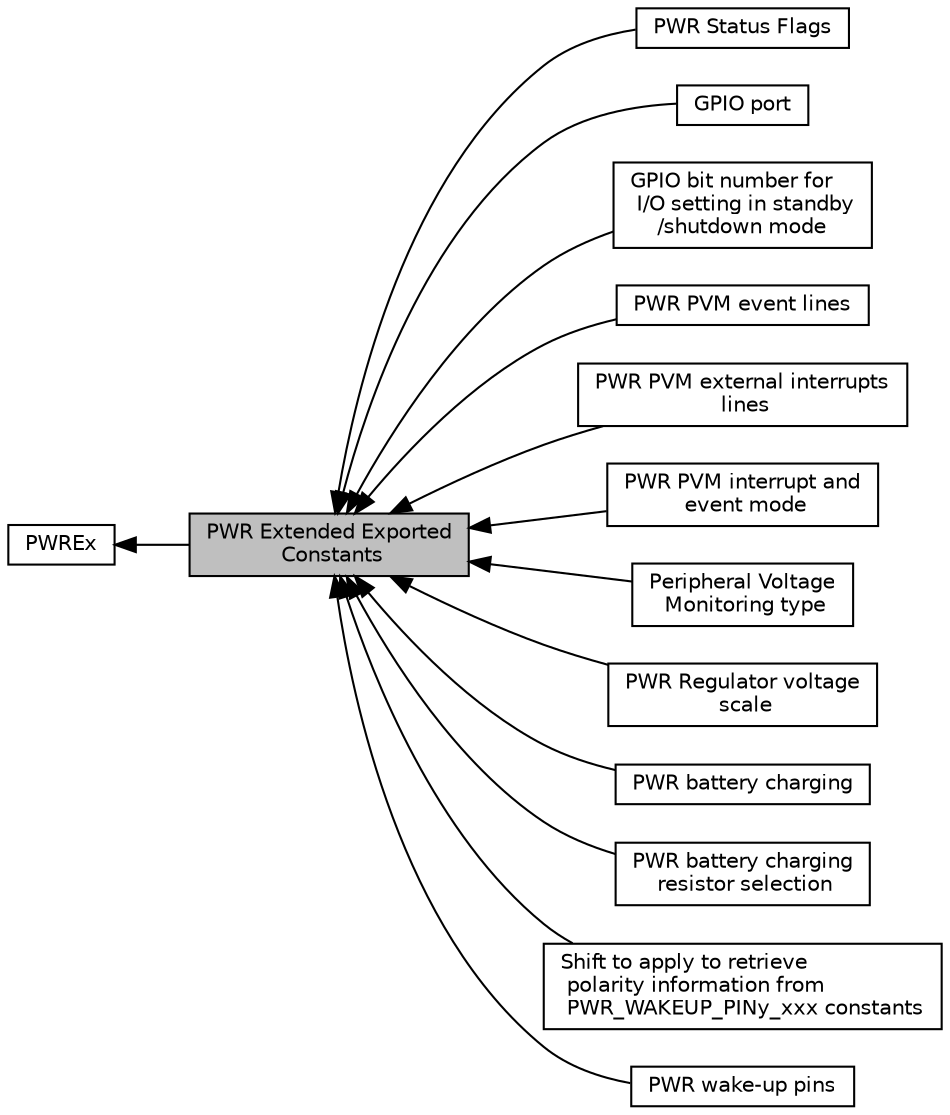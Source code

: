 digraph "PWR Extended Exported Constants"
{
  edge [fontname="Helvetica",fontsize="10",labelfontname="Helvetica",labelfontsize="10"];
  node [fontname="Helvetica",fontsize="10",shape=box];
  rankdir=LR;
  Node2 [label="PWREx",height=0.2,width=0.4,color="black", fillcolor="white", style="filled",URL="$group__PWREx.html",tooltip="PWR Extended HAL module driver."];
  Node1 [label="PWR Extended Exported\l Constants",height=0.2,width=0.4,color="black", fillcolor="grey75", style="filled", fontcolor="black",tooltip=" "];
  Node14 [label="PWR Status Flags",height=0.2,width=0.4,color="black", fillcolor="white", style="filled",URL="$group__PWREx__Flag.html",tooltip="Elements values convention: 0000 0000 0XXY YYYYb."];
  Node11 [label="GPIO port",height=0.2,width=0.4,color="black", fillcolor="white", style="filled",URL="$group__PWREx__GPIO.html",tooltip=" "];
  Node10 [label="GPIO bit number for\l I/O setting in standby\l/shutdown mode",height=0.2,width=0.4,color="black", fillcolor="white", style="filled",URL="$group__PWREx__GPIO__Bit__Number.html",tooltip=" "];
  Node13 [label="PWR PVM event lines",height=0.2,width=0.4,color="black", fillcolor="white", style="filled",URL="$group__PWREx__PVM__EVENT__LINE.html",tooltip=" "];
  Node12 [label="PWR PVM external interrupts\l lines",height=0.2,width=0.4,color="black", fillcolor="white", style="filled",URL="$group__PWREx__PVM__EXTI__LINE.html",tooltip=" "];
  Node6 [label="PWR PVM interrupt and\l event mode",height=0.2,width=0.4,color="black", fillcolor="white", style="filled",URL="$group__PWREx__PVM__Mode.html",tooltip=" "];
  Node5 [label="Peripheral Voltage\l Monitoring type",height=0.2,width=0.4,color="black", fillcolor="white", style="filled",URL="$group__PWREx__PVM__Type.html",tooltip=" "];
  Node7 [label="PWR Regulator voltage\l scale",height=0.2,width=0.4,color="black", fillcolor="white", style="filled",URL="$group__PWREx__Regulator__Voltage__Scale.html",tooltip=" "];
  Node9 [label="PWR battery charging",height=0.2,width=0.4,color="black", fillcolor="white", style="filled",URL="$group__PWREx__VBAT__Battery__Charging.html",tooltip=" "];
  Node8 [label="PWR battery charging\l resistor selection",height=0.2,width=0.4,color="black", fillcolor="white", style="filled",URL="$group__PWREx__VBAT__Battery__Charging__Selection.html",tooltip=" "];
  Node3 [label="Shift to apply to retrieve\l polarity information from\l PWR_WAKEUP_PINy_xxx constants",height=0.2,width=0.4,color="black", fillcolor="white", style="filled",URL="$group__PWREx__WUP__Polarity.html",tooltip=" "];
  Node4 [label="PWR wake-up pins",height=0.2,width=0.4,color="black", fillcolor="white", style="filled",URL="$group__PWREx__WakeUp__Pins.html",tooltip=" "];
  Node2->Node1 [shape=plaintext, dir="back", style="solid"];
  Node1->Node3 [shape=plaintext, dir="back", style="solid"];
  Node1->Node4 [shape=plaintext, dir="back", style="solid"];
  Node1->Node5 [shape=plaintext, dir="back", style="solid"];
  Node1->Node6 [shape=plaintext, dir="back", style="solid"];
  Node1->Node7 [shape=plaintext, dir="back", style="solid"];
  Node1->Node8 [shape=plaintext, dir="back", style="solid"];
  Node1->Node9 [shape=plaintext, dir="back", style="solid"];
  Node1->Node10 [shape=plaintext, dir="back", style="solid"];
  Node1->Node11 [shape=plaintext, dir="back", style="solid"];
  Node1->Node12 [shape=plaintext, dir="back", style="solid"];
  Node1->Node13 [shape=plaintext, dir="back", style="solid"];
  Node1->Node14 [shape=plaintext, dir="back", style="solid"];
}
